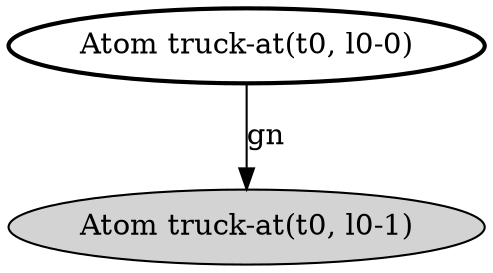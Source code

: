 digraph G {
  lm0 [label="Atom truck-at(t0, l0-1)", style=filled];
  lm1 [label="Atom truck-at(t0, l0-0)", style=bold];
      lm1 -> lm0 [label="gn"];
}
